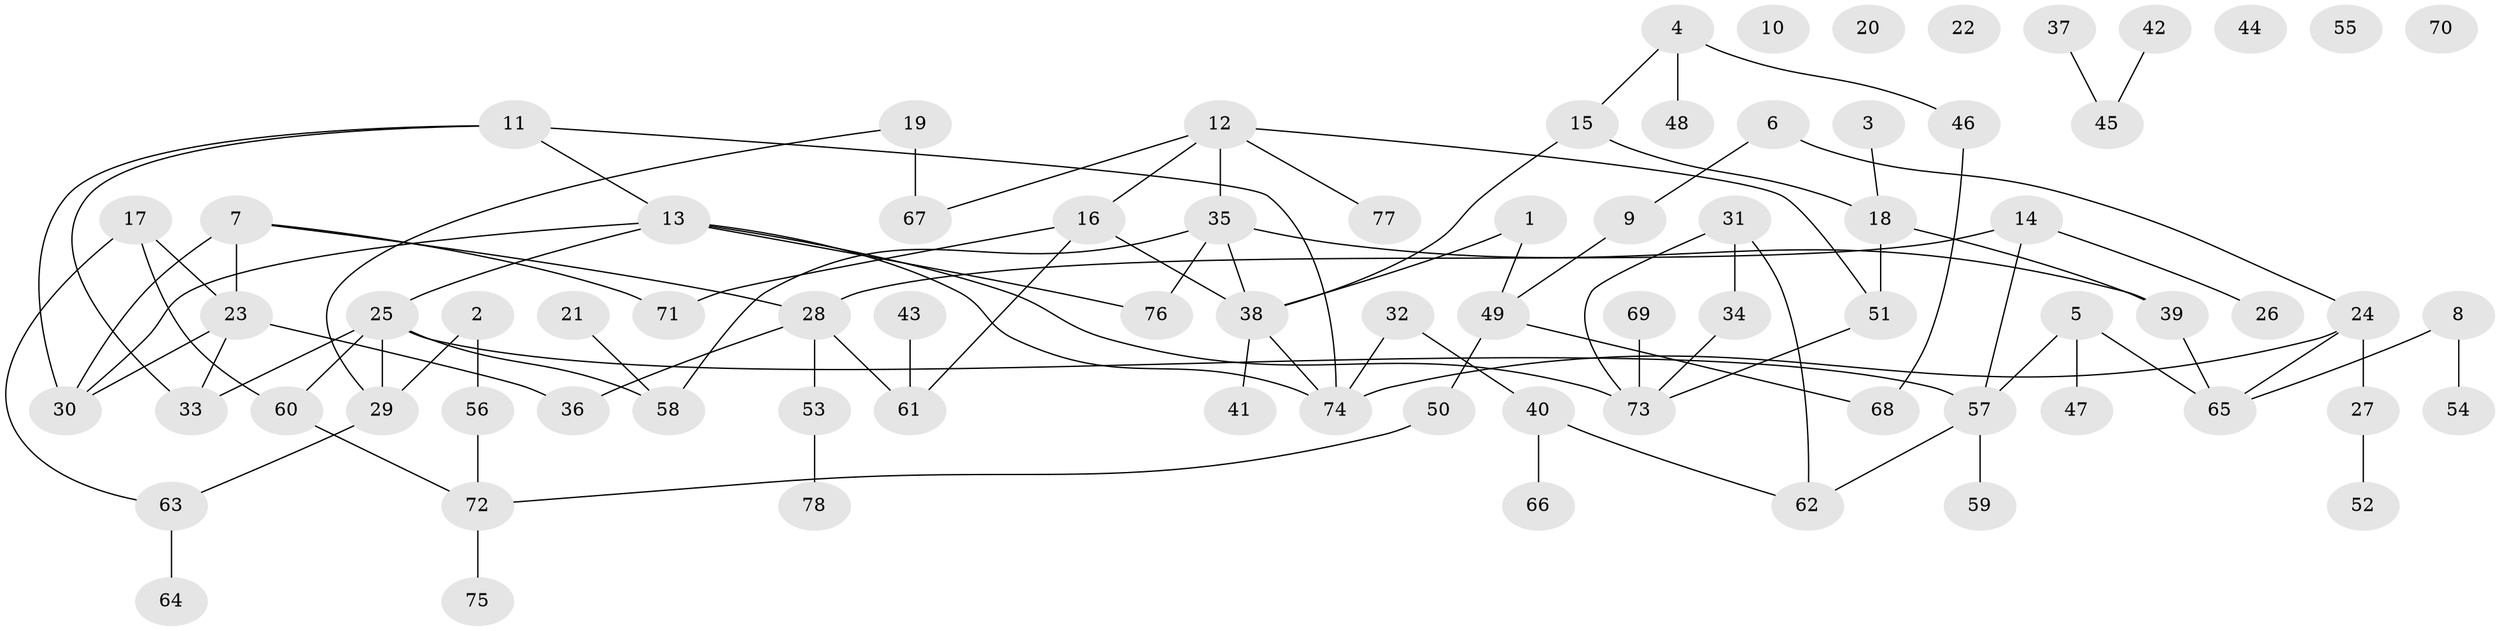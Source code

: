 // Generated by graph-tools (version 1.1) at 2025/13/03/09/25 04:13:12]
// undirected, 78 vertices, 97 edges
graph export_dot {
graph [start="1"]
  node [color=gray90,style=filled];
  1;
  2;
  3;
  4;
  5;
  6;
  7;
  8;
  9;
  10;
  11;
  12;
  13;
  14;
  15;
  16;
  17;
  18;
  19;
  20;
  21;
  22;
  23;
  24;
  25;
  26;
  27;
  28;
  29;
  30;
  31;
  32;
  33;
  34;
  35;
  36;
  37;
  38;
  39;
  40;
  41;
  42;
  43;
  44;
  45;
  46;
  47;
  48;
  49;
  50;
  51;
  52;
  53;
  54;
  55;
  56;
  57;
  58;
  59;
  60;
  61;
  62;
  63;
  64;
  65;
  66;
  67;
  68;
  69;
  70;
  71;
  72;
  73;
  74;
  75;
  76;
  77;
  78;
  1 -- 38;
  1 -- 49;
  2 -- 29;
  2 -- 56;
  3 -- 18;
  4 -- 15;
  4 -- 46;
  4 -- 48;
  5 -- 47;
  5 -- 57;
  5 -- 65;
  6 -- 9;
  6 -- 24;
  7 -- 23;
  7 -- 28;
  7 -- 30;
  7 -- 71;
  8 -- 54;
  8 -- 65;
  9 -- 49;
  11 -- 13;
  11 -- 30;
  11 -- 33;
  11 -- 74;
  12 -- 16;
  12 -- 35;
  12 -- 51;
  12 -- 67;
  12 -- 77;
  13 -- 25;
  13 -- 30;
  13 -- 73;
  13 -- 74;
  13 -- 76;
  14 -- 26;
  14 -- 28;
  14 -- 57;
  15 -- 18;
  15 -- 38;
  16 -- 38;
  16 -- 61;
  16 -- 71;
  17 -- 23;
  17 -- 60;
  17 -- 63;
  18 -- 39;
  18 -- 51;
  19 -- 29;
  19 -- 67;
  21 -- 58;
  23 -- 30;
  23 -- 33;
  23 -- 36;
  24 -- 27;
  24 -- 65;
  24 -- 74;
  25 -- 29;
  25 -- 33;
  25 -- 57;
  25 -- 58;
  25 -- 60;
  27 -- 52;
  28 -- 36;
  28 -- 53;
  28 -- 61;
  29 -- 63;
  31 -- 34;
  31 -- 62;
  31 -- 73;
  32 -- 40;
  32 -- 74;
  34 -- 73;
  35 -- 38;
  35 -- 39;
  35 -- 58;
  35 -- 76;
  37 -- 45;
  38 -- 41;
  38 -- 74;
  39 -- 65;
  40 -- 62;
  40 -- 66;
  42 -- 45;
  43 -- 61;
  46 -- 68;
  49 -- 50;
  49 -- 68;
  50 -- 72;
  51 -- 73;
  53 -- 78;
  56 -- 72;
  57 -- 59;
  57 -- 62;
  60 -- 72;
  63 -- 64;
  69 -- 73;
  72 -- 75;
}
